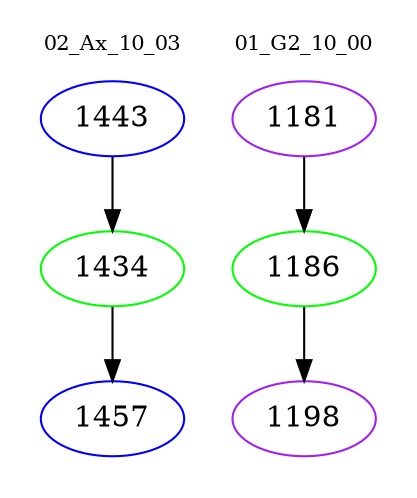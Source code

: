 digraph{
subgraph cluster_0 {
color = white
label = "02_Ax_10_03";
fontsize=10;
T0_1443 [label="1443", color="blue"]
T0_1443 -> T0_1434 [color="black"]
T0_1434 [label="1434", color="green"]
T0_1434 -> T0_1457 [color="black"]
T0_1457 [label="1457", color="blue"]
}
subgraph cluster_1 {
color = white
label = "01_G2_10_00";
fontsize=10;
T1_1181 [label="1181", color="purple"]
T1_1181 -> T1_1186 [color="black"]
T1_1186 [label="1186", color="green"]
T1_1186 -> T1_1198 [color="black"]
T1_1198 [label="1198", color="purple"]
}
}
